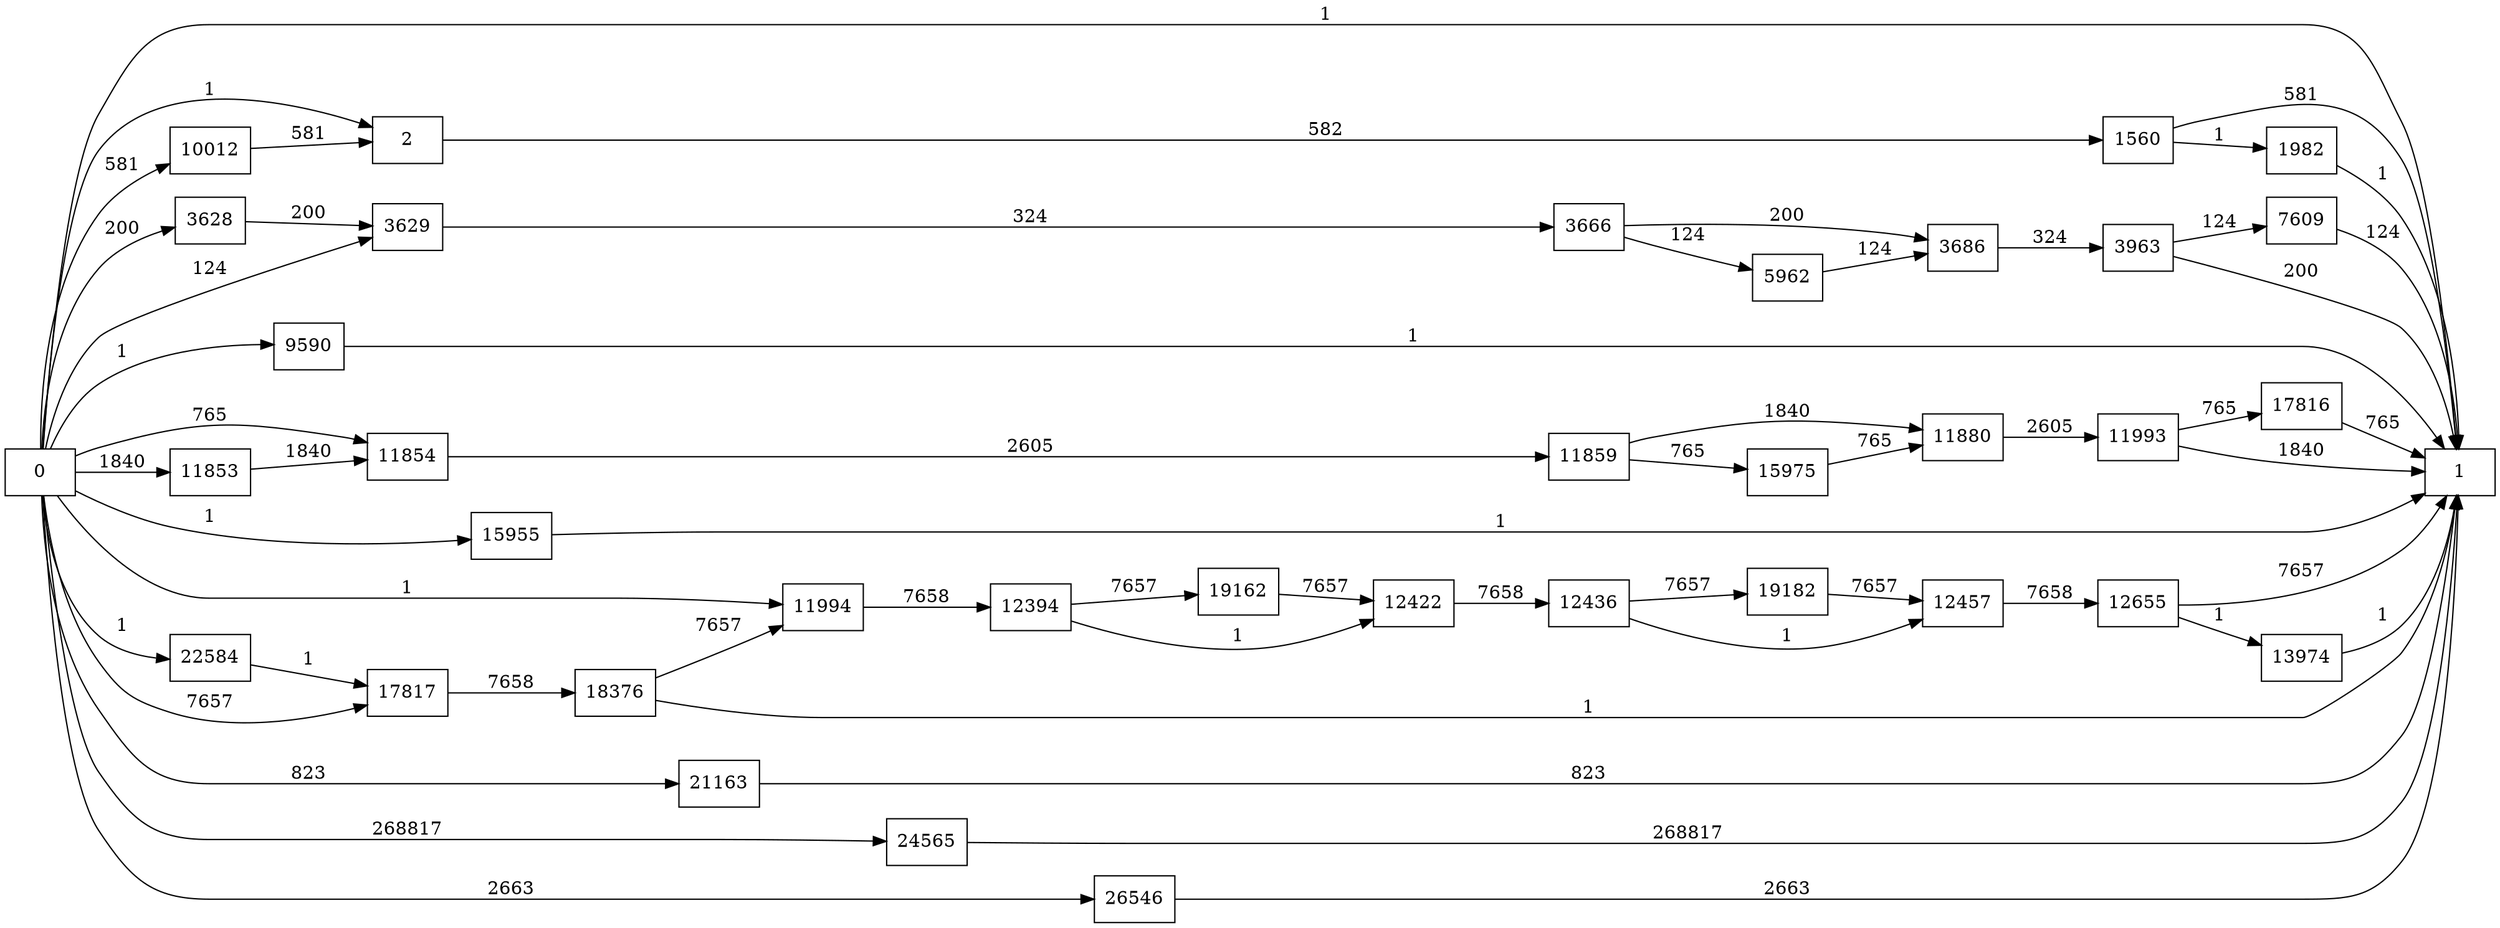 digraph {
	graph [rankdir=LR]
	node [shape=rectangle]
	2 -> 1560 [label=582]
	1560 -> 1 [label=581]
	1560 -> 1982 [label=1]
	1982 -> 1 [label=1]
	3628 -> 3629 [label=200]
	3629 -> 3666 [label=324]
	3666 -> 3686 [label=200]
	3666 -> 5962 [label=124]
	3686 -> 3963 [label=324]
	3963 -> 1 [label=200]
	3963 -> 7609 [label=124]
	5962 -> 3686 [label=124]
	7609 -> 1 [label=124]
	9590 -> 1 [label=1]
	10012 -> 2 [label=581]
	11853 -> 11854 [label=1840]
	11854 -> 11859 [label=2605]
	11859 -> 11880 [label=1840]
	11859 -> 15975 [label=765]
	11880 -> 11993 [label=2605]
	11993 -> 1 [label=1840]
	11993 -> 17816 [label=765]
	11994 -> 12394 [label=7658]
	12394 -> 12422 [label=1]
	12394 -> 19162 [label=7657]
	12422 -> 12436 [label=7658]
	12436 -> 12457 [label=1]
	12436 -> 19182 [label=7657]
	12457 -> 12655 [label=7658]
	12655 -> 1 [label=7657]
	12655 -> 13974 [label=1]
	13974 -> 1 [label=1]
	15955 -> 1 [label=1]
	15975 -> 11880 [label=765]
	17816 -> 1 [label=765]
	17817 -> 18376 [label=7658]
	18376 -> 1 [label=1]
	18376 -> 11994 [label=7657]
	19162 -> 12422 [label=7657]
	19182 -> 12457 [label=7657]
	21163 -> 1 [label=823]
	22584 -> 17817 [label=1]
	24565 -> 1 [label=268817]
	26546 -> 1 [label=2663]
	0 -> 2 [label=1]
	0 -> 3629 [label=124]
	0 -> 11994 [label=1]
	0 -> 11854 [label=765]
	0 -> 17817 [label=7657]
	0 -> 3628 [label=200]
	0 -> 1 [label=1]
	0 -> 9590 [label=1]
	0 -> 10012 [label=581]
	0 -> 11853 [label=1840]
	0 -> 15955 [label=1]
	0 -> 21163 [label=823]
	0 -> 22584 [label=1]
	0 -> 24565 [label=268817]
	0 -> 26546 [label=2663]
}
